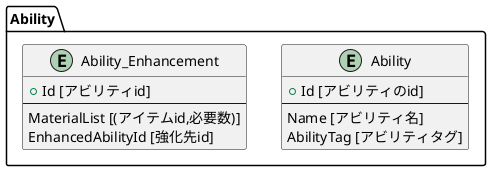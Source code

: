@startuml
package Ability
{
    entity "Ability"
    {
        +Id [アビリティのid]
        ---
        Name [アビリティ名]
        AbilityTag [アビリティタグ]
    }
    entity "Ability_Enhancement"
    {
        +Id [アビリティid]
        ---
        MaterialList [(アイテムid,必要数)]
        EnhancedAbilityId [強化先id]
    }
}
@enduml